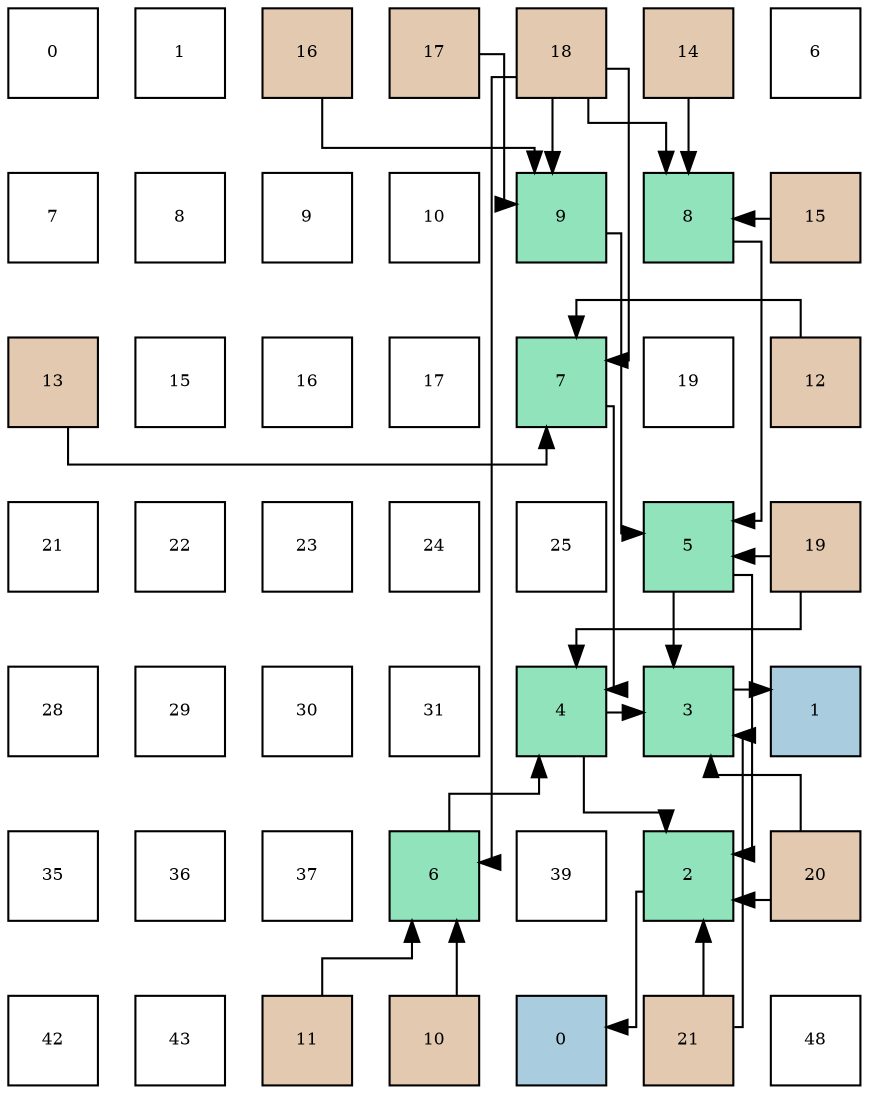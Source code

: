 digraph layout{
 rankdir=TB;
 splines=ortho;
 node [style=filled shape=square fixedsize=true width=0.6];
0[label="0", fontsize=8, fillcolor="#ffffff"];
1[label="1", fontsize=8, fillcolor="#ffffff"];
2[label="16", fontsize=8, fillcolor="#e3c9af"];
3[label="17", fontsize=8, fillcolor="#e3c9af"];
4[label="18", fontsize=8, fillcolor="#e3c9af"];
5[label="14", fontsize=8, fillcolor="#e3c9af"];
6[label="6", fontsize=8, fillcolor="#ffffff"];
7[label="7", fontsize=8, fillcolor="#ffffff"];
8[label="8", fontsize=8, fillcolor="#ffffff"];
9[label="9", fontsize=8, fillcolor="#ffffff"];
10[label="10", fontsize=8, fillcolor="#ffffff"];
11[label="9", fontsize=8, fillcolor="#91e3bb"];
12[label="8", fontsize=8, fillcolor="#91e3bb"];
13[label="15", fontsize=8, fillcolor="#e3c9af"];
14[label="13", fontsize=8, fillcolor="#e3c9af"];
15[label="15", fontsize=8, fillcolor="#ffffff"];
16[label="16", fontsize=8, fillcolor="#ffffff"];
17[label="17", fontsize=8, fillcolor="#ffffff"];
18[label="7", fontsize=8, fillcolor="#91e3bb"];
19[label="19", fontsize=8, fillcolor="#ffffff"];
20[label="12", fontsize=8, fillcolor="#e3c9af"];
21[label="21", fontsize=8, fillcolor="#ffffff"];
22[label="22", fontsize=8, fillcolor="#ffffff"];
23[label="23", fontsize=8, fillcolor="#ffffff"];
24[label="24", fontsize=8, fillcolor="#ffffff"];
25[label="25", fontsize=8, fillcolor="#ffffff"];
26[label="5", fontsize=8, fillcolor="#91e3bb"];
27[label="19", fontsize=8, fillcolor="#e3c9af"];
28[label="28", fontsize=8, fillcolor="#ffffff"];
29[label="29", fontsize=8, fillcolor="#ffffff"];
30[label="30", fontsize=8, fillcolor="#ffffff"];
31[label="31", fontsize=8, fillcolor="#ffffff"];
32[label="4", fontsize=8, fillcolor="#91e3bb"];
33[label="3", fontsize=8, fillcolor="#91e3bb"];
34[label="1", fontsize=8, fillcolor="#a9ccde"];
35[label="35", fontsize=8, fillcolor="#ffffff"];
36[label="36", fontsize=8, fillcolor="#ffffff"];
37[label="37", fontsize=8, fillcolor="#ffffff"];
38[label="6", fontsize=8, fillcolor="#91e3bb"];
39[label="39", fontsize=8, fillcolor="#ffffff"];
40[label="2", fontsize=8, fillcolor="#91e3bb"];
41[label="20", fontsize=8, fillcolor="#e3c9af"];
42[label="42", fontsize=8, fillcolor="#ffffff"];
43[label="43", fontsize=8, fillcolor="#ffffff"];
44[label="11", fontsize=8, fillcolor="#e3c9af"];
45[label="10", fontsize=8, fillcolor="#e3c9af"];
46[label="0", fontsize=8, fillcolor="#a9ccde"];
47[label="21", fontsize=8, fillcolor="#e3c9af"];
48[label="48", fontsize=8, fillcolor="#ffffff"];
edge [constraint=false, style=vis];40 -> 46;
33 -> 34;
32 -> 40;
32 -> 33;
26 -> 40;
26 -> 33;
38 -> 32;
18 -> 32;
12 -> 26;
11 -> 26;
45 -> 38;
44 -> 38;
20 -> 18;
14 -> 18;
5 -> 12;
13 -> 12;
2 -> 11;
3 -> 11;
4 -> 38;
4 -> 18;
4 -> 12;
4 -> 11;
27 -> 32;
27 -> 26;
41 -> 40;
41 -> 33;
47 -> 40;
47 -> 33;
edge [constraint=true, style=invis];
0 -> 7 -> 14 -> 21 -> 28 -> 35 -> 42;
1 -> 8 -> 15 -> 22 -> 29 -> 36 -> 43;
2 -> 9 -> 16 -> 23 -> 30 -> 37 -> 44;
3 -> 10 -> 17 -> 24 -> 31 -> 38 -> 45;
4 -> 11 -> 18 -> 25 -> 32 -> 39 -> 46;
5 -> 12 -> 19 -> 26 -> 33 -> 40 -> 47;
6 -> 13 -> 20 -> 27 -> 34 -> 41 -> 48;
rank = same {0 -> 1 -> 2 -> 3 -> 4 -> 5 -> 6};
rank = same {7 -> 8 -> 9 -> 10 -> 11 -> 12 -> 13};
rank = same {14 -> 15 -> 16 -> 17 -> 18 -> 19 -> 20};
rank = same {21 -> 22 -> 23 -> 24 -> 25 -> 26 -> 27};
rank = same {28 -> 29 -> 30 -> 31 -> 32 -> 33 -> 34};
rank = same {35 -> 36 -> 37 -> 38 -> 39 -> 40 -> 41};
rank = same {42 -> 43 -> 44 -> 45 -> 46 -> 47 -> 48};
}
